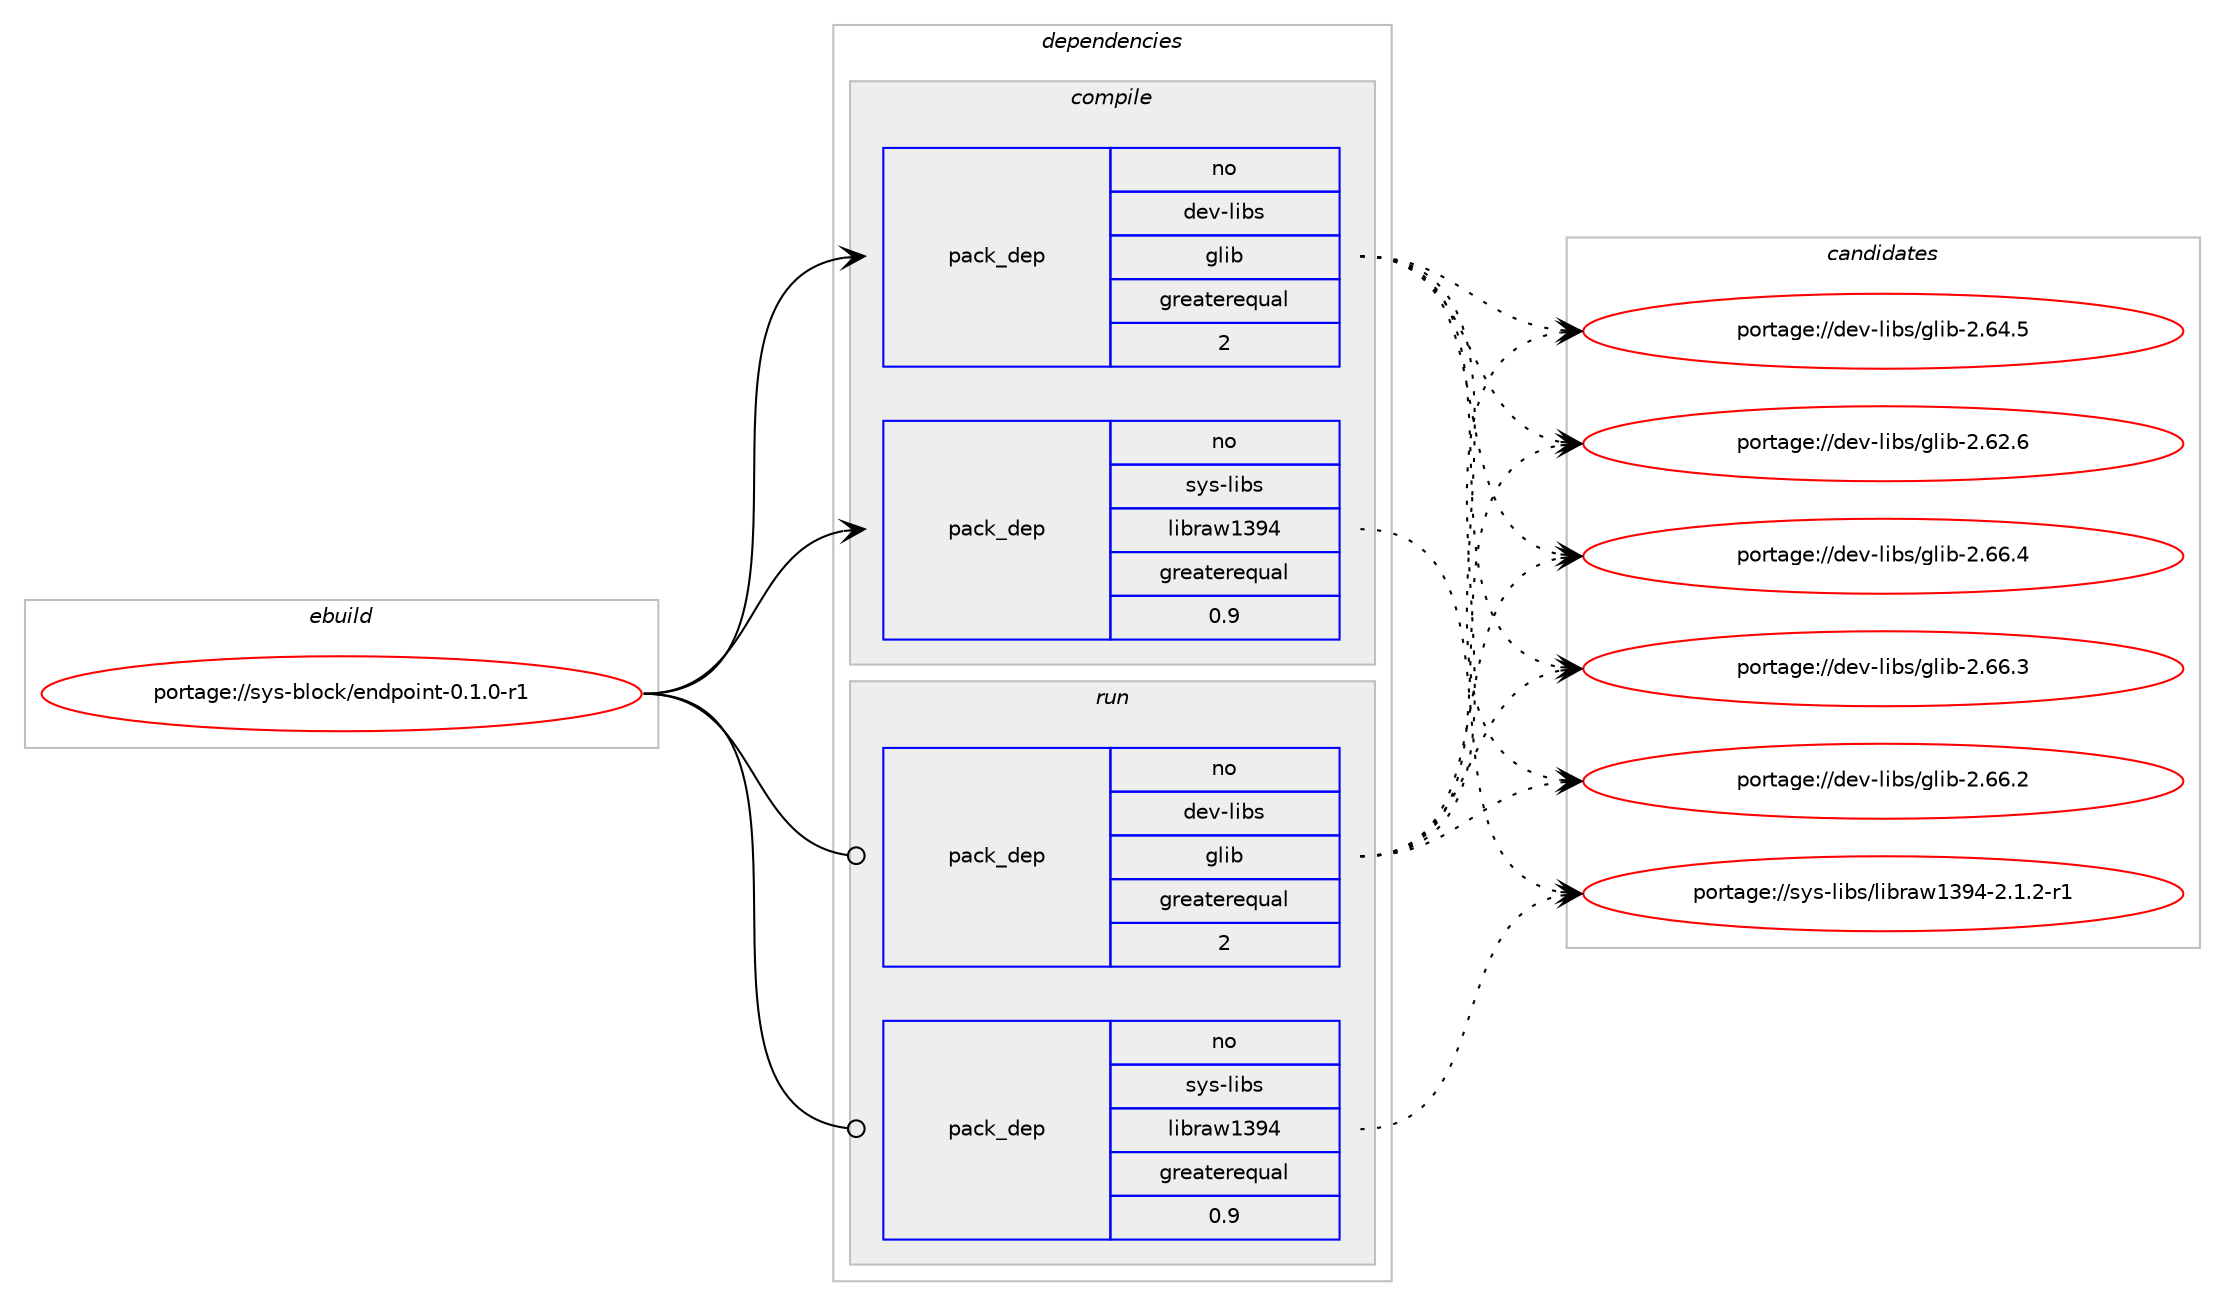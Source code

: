 digraph prolog {

# *************
# Graph options
# *************

newrank=true;
concentrate=true;
compound=true;
graph [rankdir=LR,fontname=Helvetica,fontsize=10,ranksep=1.5];#, ranksep=2.5, nodesep=0.2];
edge  [arrowhead=vee];
node  [fontname=Helvetica,fontsize=10];

# **********
# The ebuild
# **********

subgraph cluster_leftcol {
color=gray;
rank=same;
label=<<i>ebuild</i>>;
id [label="portage://sys-block/endpoint-0.1.0-r1", color=red, width=4, href="../sys-block/endpoint-0.1.0-r1.svg"];
}

# ****************
# The dependencies
# ****************

subgraph cluster_midcol {
color=gray;
label=<<i>dependencies</i>>;
subgraph cluster_compile {
fillcolor="#eeeeee";
style=filled;
label=<<i>compile</i>>;
subgraph pack2165 {
dependency2453 [label=<<TABLE BORDER="0" CELLBORDER="1" CELLSPACING="0" CELLPADDING="4" WIDTH="220"><TR><TD ROWSPAN="6" CELLPADDING="30">pack_dep</TD></TR><TR><TD WIDTH="110">no</TD></TR><TR><TD>dev-libs</TD></TR><TR><TD>glib</TD></TR><TR><TD>greaterequal</TD></TR><TR><TD>2</TD></TR></TABLE>>, shape=none, color=blue];
}
id:e -> dependency2453:w [weight=20,style="solid",arrowhead="vee"];
subgraph pack2166 {
dependency2454 [label=<<TABLE BORDER="0" CELLBORDER="1" CELLSPACING="0" CELLPADDING="4" WIDTH="220"><TR><TD ROWSPAN="6" CELLPADDING="30">pack_dep</TD></TR><TR><TD WIDTH="110">no</TD></TR><TR><TD>sys-libs</TD></TR><TR><TD>libraw1394</TD></TR><TR><TD>greaterequal</TD></TR><TR><TD>0.9</TD></TR></TABLE>>, shape=none, color=blue];
}
id:e -> dependency2454:w [weight=20,style="solid",arrowhead="vee"];
}
subgraph cluster_compileandrun {
fillcolor="#eeeeee";
style=filled;
label=<<i>compile and run</i>>;
}
subgraph cluster_run {
fillcolor="#eeeeee";
style=filled;
label=<<i>run</i>>;
subgraph pack2167 {
dependency2455 [label=<<TABLE BORDER="0" CELLBORDER="1" CELLSPACING="0" CELLPADDING="4" WIDTH="220"><TR><TD ROWSPAN="6" CELLPADDING="30">pack_dep</TD></TR><TR><TD WIDTH="110">no</TD></TR><TR><TD>dev-libs</TD></TR><TR><TD>glib</TD></TR><TR><TD>greaterequal</TD></TR><TR><TD>2</TD></TR></TABLE>>, shape=none, color=blue];
}
id:e -> dependency2455:w [weight=20,style="solid",arrowhead="odot"];
subgraph pack2168 {
dependency2456 [label=<<TABLE BORDER="0" CELLBORDER="1" CELLSPACING="0" CELLPADDING="4" WIDTH="220"><TR><TD ROWSPAN="6" CELLPADDING="30">pack_dep</TD></TR><TR><TD WIDTH="110">no</TD></TR><TR><TD>sys-libs</TD></TR><TR><TD>libraw1394</TD></TR><TR><TD>greaterequal</TD></TR><TR><TD>0.9</TD></TR></TABLE>>, shape=none, color=blue];
}
id:e -> dependency2456:w [weight=20,style="solid",arrowhead="odot"];
}
}

# **************
# The candidates
# **************

subgraph cluster_choices {
rank=same;
color=gray;
label=<<i>candidates</i>>;

subgraph choice2165 {
color=black;
nodesep=1;
choice1001011184510810598115471031081059845504654544652 [label="portage://dev-libs/glib-2.66.4", color=red, width=4,href="../dev-libs/glib-2.66.4.svg"];
choice1001011184510810598115471031081059845504654544651 [label="portage://dev-libs/glib-2.66.3", color=red, width=4,href="../dev-libs/glib-2.66.3.svg"];
choice1001011184510810598115471031081059845504654544650 [label="portage://dev-libs/glib-2.66.2", color=red, width=4,href="../dev-libs/glib-2.66.2.svg"];
choice1001011184510810598115471031081059845504654524653 [label="portage://dev-libs/glib-2.64.5", color=red, width=4,href="../dev-libs/glib-2.64.5.svg"];
choice1001011184510810598115471031081059845504654504654 [label="portage://dev-libs/glib-2.62.6", color=red, width=4,href="../dev-libs/glib-2.62.6.svg"];
dependency2453:e -> choice1001011184510810598115471031081059845504654544652:w [style=dotted,weight="100"];
dependency2453:e -> choice1001011184510810598115471031081059845504654544651:w [style=dotted,weight="100"];
dependency2453:e -> choice1001011184510810598115471031081059845504654544650:w [style=dotted,weight="100"];
dependency2453:e -> choice1001011184510810598115471031081059845504654524653:w [style=dotted,weight="100"];
dependency2453:e -> choice1001011184510810598115471031081059845504654504654:w [style=dotted,weight="100"];
}
subgraph choice2166 {
color=black;
nodesep=1;
choice1151211154510810598115471081059811497119495157524550464946504511449 [label="portage://sys-libs/libraw1394-2.1.2-r1", color=red, width=4,href="../sys-libs/libraw1394-2.1.2-r1.svg"];
dependency2454:e -> choice1151211154510810598115471081059811497119495157524550464946504511449:w [style=dotted,weight="100"];
}
subgraph choice2167 {
color=black;
nodesep=1;
choice1001011184510810598115471031081059845504654544652 [label="portage://dev-libs/glib-2.66.4", color=red, width=4,href="../dev-libs/glib-2.66.4.svg"];
choice1001011184510810598115471031081059845504654544651 [label="portage://dev-libs/glib-2.66.3", color=red, width=4,href="../dev-libs/glib-2.66.3.svg"];
choice1001011184510810598115471031081059845504654544650 [label="portage://dev-libs/glib-2.66.2", color=red, width=4,href="../dev-libs/glib-2.66.2.svg"];
choice1001011184510810598115471031081059845504654524653 [label="portage://dev-libs/glib-2.64.5", color=red, width=4,href="../dev-libs/glib-2.64.5.svg"];
choice1001011184510810598115471031081059845504654504654 [label="portage://dev-libs/glib-2.62.6", color=red, width=4,href="../dev-libs/glib-2.62.6.svg"];
dependency2455:e -> choice1001011184510810598115471031081059845504654544652:w [style=dotted,weight="100"];
dependency2455:e -> choice1001011184510810598115471031081059845504654544651:w [style=dotted,weight="100"];
dependency2455:e -> choice1001011184510810598115471031081059845504654544650:w [style=dotted,weight="100"];
dependency2455:e -> choice1001011184510810598115471031081059845504654524653:w [style=dotted,weight="100"];
dependency2455:e -> choice1001011184510810598115471031081059845504654504654:w [style=dotted,weight="100"];
}
subgraph choice2168 {
color=black;
nodesep=1;
choice1151211154510810598115471081059811497119495157524550464946504511449 [label="portage://sys-libs/libraw1394-2.1.2-r1", color=red, width=4,href="../sys-libs/libraw1394-2.1.2-r1.svg"];
dependency2456:e -> choice1151211154510810598115471081059811497119495157524550464946504511449:w [style=dotted,weight="100"];
}
}

}
